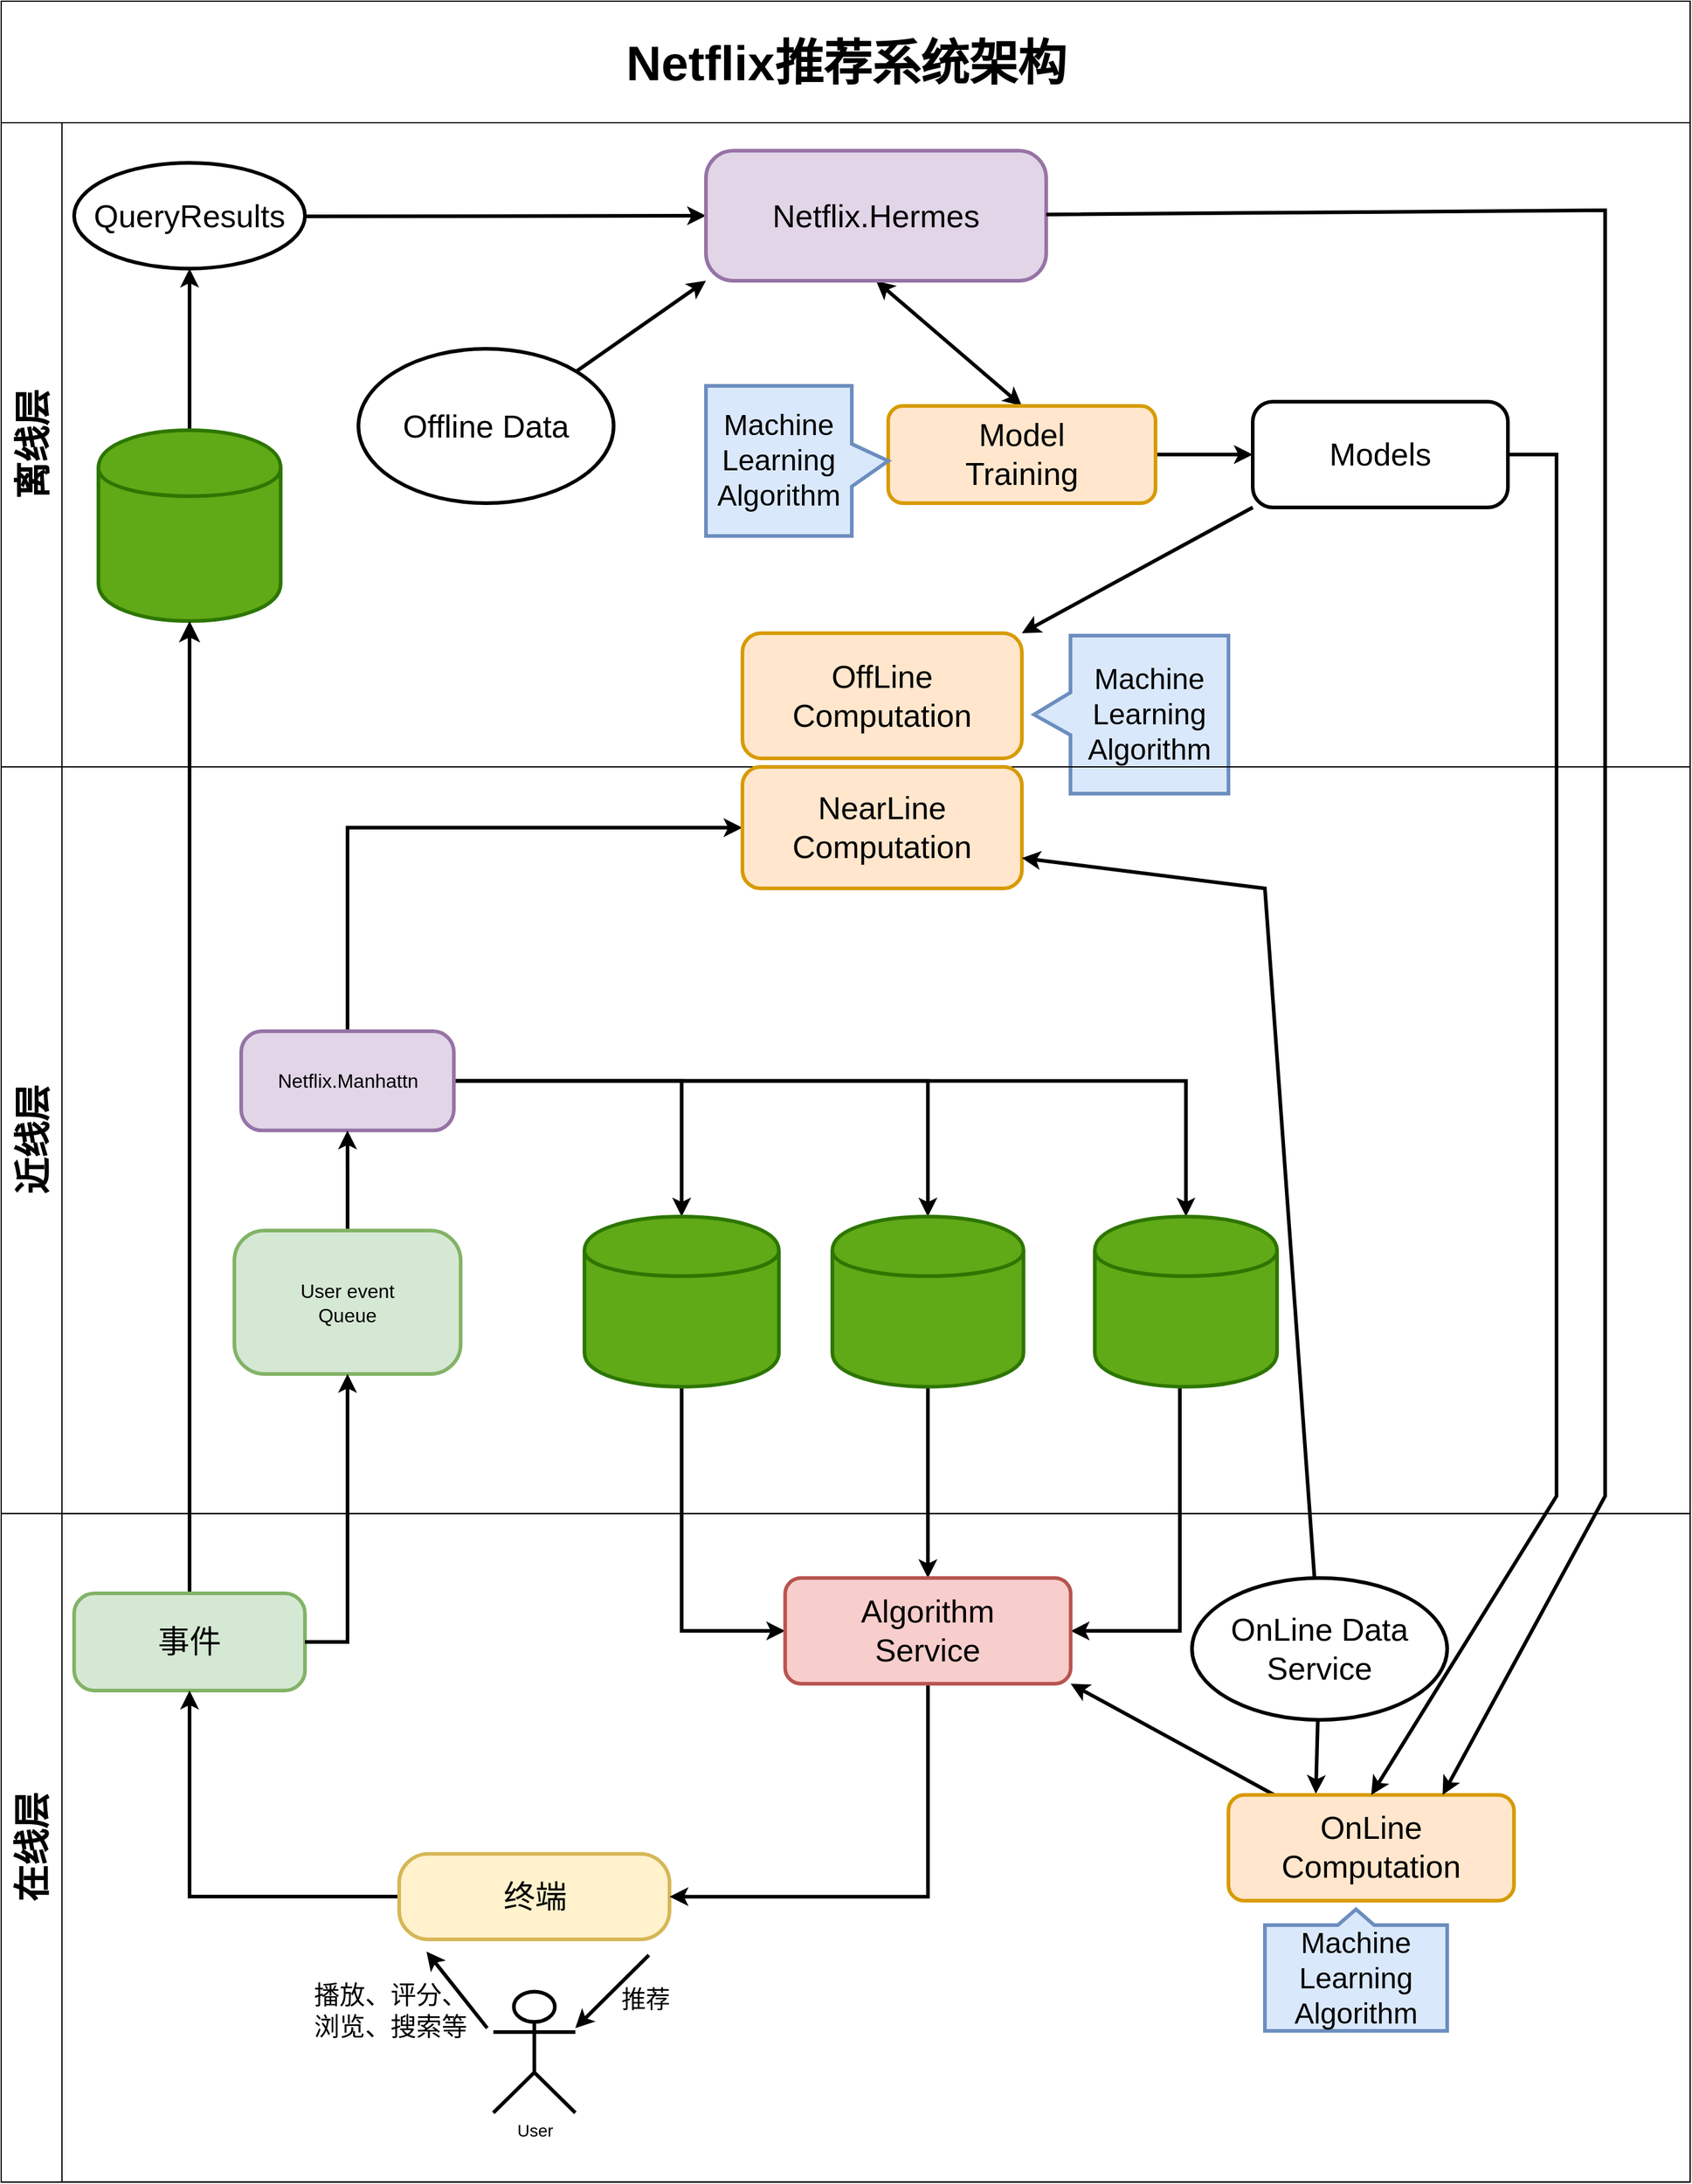 <mxfile version="16.0.0" type="device"><diagram id="FP94N06HRRYE3gvjFQkw" name="Netflix推荐系统架构"><mxGraphModel dx="2204" dy="1654" grid="1" gridSize="10" guides="1" tooltips="1" connect="1" arrows="1" fold="1" page="0" pageScale="1" pageWidth="827" pageHeight="1169" math="0" shadow="0"><root><mxCell id="0"/><mxCell id="1" parent="0"/><mxCell id="ZoT7WfcxzW9o2rVWIuQw-6" value="&lt;font style=&quot;font-size: 40px;&quot;&gt;Netflix推荐系统架构&lt;/font&gt;" style="swimlane;html=1;childLayout=stackLayout;resizeParent=1;resizeParentMax=0;horizontal=1;startSize=100;horizontalStack=0;fontSize=40;" parent="1" vertex="1"><mxGeometry x="120" y="50" width="1390" height="1794.423" as="geometry"><mxRectangle x="120" y="50" width="390" height="100" as="alternateBounds"/></mxGeometry></mxCell><mxCell id="ZoT7WfcxzW9o2rVWIuQw-7" value="&lt;font style=&quot;font-size: 30px;&quot;&gt;离线层&lt;/font&gt;" style="swimlane;html=1;startSize=50;horizontal=0;fontSize=30;" parent="ZoT7WfcxzW9o2rVWIuQw-6" vertex="1"><mxGeometry y="100" width="1390" height="530" as="geometry"><mxRectangle y="100" width="1500" height="50" as="alternateBounds"/></mxGeometry></mxCell><mxCell id="3ph6HxzIwnu_1mRamWHj-95" style="edgeStyle=none;rounded=0;orthogonalLoop=1;jettySize=auto;html=1;entryX=0;entryY=0.5;entryDx=0;entryDy=0;fontSize=18;startArrow=none;startFill=0;strokeWidth=3;" parent="ZoT7WfcxzW9o2rVWIuQw-7" source="t0kGlkCtghtTLsL6q3m0-2" target="3ph6HxzIwnu_1mRamWHj-3" edge="1"><mxGeometry relative="1" as="geometry"/></mxCell><mxCell id="t0kGlkCtghtTLsL6q3m0-2" value="QueryResults" style="ellipse;whiteSpace=wrap;html=1;fontSize=26;strokeWidth=3;" parent="ZoT7WfcxzW9o2rVWIuQw-7" vertex="1"><mxGeometry x="60" y="33" width="190" height="87" as="geometry"/></mxCell><mxCell id="3ph6HxzIwnu_1mRamWHj-92" style="edgeStyle=none;rounded=0;orthogonalLoop=1;jettySize=auto;html=1;entryX=0.5;entryY=0;entryDx=0;entryDy=0;fontSize=18;startArrow=classic;startFill=1;strokeWidth=3;exitX=0.5;exitY=1;exitDx=0;exitDy=0;" parent="ZoT7WfcxzW9o2rVWIuQw-7" source="3ph6HxzIwnu_1mRamWHj-3" target="3ph6HxzIwnu_1mRamWHj-27" edge="1"><mxGeometry relative="1" as="geometry"/></mxCell><mxCell id="3ph6HxzIwnu_1mRamWHj-3" value="Netflix.Hermes" style="rounded=1;whiteSpace=wrap;html=1;fontSize=26;arcSize=21;strokeWidth=3;fillColor=#e1d5e7;strokeColor=#9673a6;" parent="ZoT7WfcxzW9o2rVWIuQw-7" vertex="1"><mxGeometry x="580" y="23" width="280" height="107" as="geometry"/></mxCell><mxCell id="3ph6HxzIwnu_1mRamWHj-24" value="Offline Data" style="ellipse;whiteSpace=wrap;html=1;fontSize=26;strokeWidth=3;" parent="ZoT7WfcxzW9o2rVWIuQw-7" vertex="1"><mxGeometry x="294" y="186" width="210" height="127" as="geometry"/></mxCell><mxCell id="3ph6HxzIwnu_1mRamWHj-25" value="" style="endArrow=classic;html=1;rounded=0;fontSize=16;exitX=1;exitY=0;exitDx=0;exitDy=0;entryX=0;entryY=1;entryDx=0;entryDy=0;strokeWidth=3;" parent="ZoT7WfcxzW9o2rVWIuQw-7" source="3ph6HxzIwnu_1mRamWHj-24" target="3ph6HxzIwnu_1mRamWHj-3" edge="1"><mxGeometry width="50" height="50" relative="1" as="geometry"><mxPoint x="480" y="153" as="sourcePoint"/><mxPoint x="530" y="103" as="targetPoint"/></mxGeometry></mxCell><mxCell id="3ph6HxzIwnu_1mRamWHj-96" style="edgeStyle=none;rounded=0;orthogonalLoop=1;jettySize=auto;html=1;entryX=1;entryY=0;entryDx=0;entryDy=0;fontSize=18;startArrow=none;startFill=0;strokeWidth=3;exitX=0;exitY=1;exitDx=0;exitDy=0;" parent="ZoT7WfcxzW9o2rVWIuQw-7" source="3ph6HxzIwnu_1mRamWHj-98" target="3ph6HxzIwnu_1mRamWHj-54" edge="1"><mxGeometry relative="1" as="geometry"><mxPoint x="1134.591" y="276.5" as="sourcePoint"/></mxGeometry></mxCell><mxCell id="3ph6HxzIwnu_1mRamWHj-104" style="edgeStyle=orthogonalEdgeStyle;rounded=0;orthogonalLoop=1;jettySize=auto;html=1;entryX=0;entryY=0.5;entryDx=0;entryDy=0;fontSize=30;startArrow=none;startFill=0;strokeWidth=3;" parent="ZoT7WfcxzW9o2rVWIuQw-7" source="3ph6HxzIwnu_1mRamWHj-27" target="3ph6HxzIwnu_1mRamWHj-98" edge="1"><mxGeometry relative="1" as="geometry"/></mxCell><mxCell id="3ph6HxzIwnu_1mRamWHj-27" value="Model&lt;br style=&quot;font-size: 26px;&quot;&gt;Training" style="rounded=1;whiteSpace=wrap;html=1;fontSize=26;strokeWidth=3;fillColor=#ffe6cc;strokeColor=#d79b00;" parent="ZoT7WfcxzW9o2rVWIuQw-7" vertex="1"><mxGeometry x="730" y="233" width="220" height="80" as="geometry"/></mxCell><mxCell id="3ph6HxzIwnu_1mRamWHj-28" value="Machine&lt;br style=&quot;font-size: 24px;&quot;&gt;Learning&lt;br style=&quot;font-size: 24px;&quot;&gt;Algorithm" style="shape=callout;whiteSpace=wrap;html=1;perimeter=calloutPerimeter;fontSize=24;size=30;position=0.33;position2=0.5;base=35;direction=north;strokeWidth=3;fillColor=#dae8fc;strokeColor=#6c8ebf;" parent="ZoT7WfcxzW9o2rVWIuQw-7" vertex="1"><mxGeometry x="580" y="216.5" width="150" height="123.5" as="geometry"/></mxCell><mxCell id="3ph6HxzIwnu_1mRamWHj-54" value="OffLine&lt;br style=&quot;font-size: 26px;&quot;&gt;Computation" style="rounded=1;whiteSpace=wrap;html=1;fontSize=26;strokeWidth=3;fillColor=#ffe6cc;strokeColor=#d79b00;" parent="ZoT7WfcxzW9o2rVWIuQw-7" vertex="1"><mxGeometry x="610" y="420" width="230" height="103" as="geometry"/></mxCell><mxCell id="3ph6HxzIwnu_1mRamWHj-94" style="edgeStyle=none;rounded=0;orthogonalLoop=1;jettySize=auto;html=1;entryX=0.5;entryY=1;entryDx=0;entryDy=0;fontSize=18;startArrow=none;startFill=0;strokeWidth=3;" parent="ZoT7WfcxzW9o2rVWIuQw-7" source="BYEbv7DUkEKzEAZh7BJJ-10" target="t0kGlkCtghtTLsL6q3m0-2" edge="1"><mxGeometry relative="1" as="geometry"/></mxCell><mxCell id="3ph6HxzIwnu_1mRamWHj-98" value="Models" style="rounded=1;whiteSpace=wrap;html=1;fontSize=26;arcSize=19;strokeWidth=3;" parent="ZoT7WfcxzW9o2rVWIuQw-7" vertex="1"><mxGeometry x="1030" y="229.5" width="210" height="87" as="geometry"/></mxCell><mxCell id="BYEbv7DUkEKzEAZh7BJJ-10" value="" style="shape=cylinder;whiteSpace=wrap;html=1;boundedLbl=1;backgroundOutline=1;fontSize=16;strokeWidth=3;fillColor=#60a917;strokeColor=#2D7600;fontColor=#ffffff;" parent="ZoT7WfcxzW9o2rVWIuQw-7" vertex="1"><mxGeometry x="80" y="253" width="150" height="157" as="geometry"/></mxCell><mxCell id="3ph6HxzIwnu_1mRamWHj-109" value="" style="shape=image;verticalLabelPosition=bottom;verticalAlign=top;imageAspect=0;image=file:///Users/qiang.ma1/Downloads/artificial-intelligence-ai.svg;fontSize=30;strokeColor=default;strokeWidth=3;fillColor=#B9E0A5;gradientColor=none;gradientDirection=north;" parent="ZoT7WfcxzW9o2rVWIuQw-7" vertex="1"><mxGeometry x="895" y="246.5" width="50" height="53" as="geometry"/></mxCell><mxCell id="3ph6HxzIwnu_1mRamWHj-89" value="Machine&lt;br style=&quot;font-size: 24px;&quot;&gt;Learning&lt;br style=&quot;font-size: 24px;&quot;&gt;Algorithm" style="shape=callout;whiteSpace=wrap;html=1;perimeter=calloutPerimeter;fontSize=24;size=30;position=0.36;position2=0.5;base=35;direction=south;strokeWidth=3;fillColor=#dae8fc;strokeColor=#6c8ebf;" parent="ZoT7WfcxzW9o2rVWIuQw-7" vertex="1"><mxGeometry x="850" y="422" width="160" height="130" as="geometry"/></mxCell><mxCell id="3ph6HxzIwnu_1mRamWHj-114" value="" style="shape=image;verticalLabelPosition=bottom;verticalAlign=top;imageAspect=0;image=https://azkaban.github.io/img/logo.png;fontSize=30;strokeColor=default;strokeWidth=3;fillColor=#B9E0A5;gradientColor=none;gradientDirection=north;" parent="ZoT7WfcxzW9o2rVWIuQw-7" vertex="1"><mxGeometry x="810" y="51.5" width="50" height="50" as="geometry"/></mxCell><mxCell id="lB3MffQ7SXBb4RDpSB0q-1" value="" style="shape=image;verticalLabelPosition=bottom;verticalAlign=top;imageAspect=0;image=https://cdn.jsdelivr.net/gh/mqjd/assets@latest/imgs/svg/pig_no_text.svg" parent="ZoT7WfcxzW9o2rVWIuQw-7" vertex="1"><mxGeometry x="170" y="150" width="50" height="74.25" as="geometry"/></mxCell><mxCell id="lB3MffQ7SXBb4RDpSB0q-2" value="" style="shape=image;verticalLabelPosition=bottom;verticalAlign=top;imageAspect=0;image=https://cdn.jsdelivr.net/gh/mqjd/assets@latest/imgs/svg/spark_mlib.svg" parent="ZoT7WfcxzW9o2rVWIuQw-7" vertex="1"><mxGeometry x="769" y="438" width="65" height="30" as="geometry"/></mxCell><mxCell id="nkrCVYZaGQRgTmsO9HXx-9" value="" style="shape=image;verticalLabelPosition=bottom;verticalAlign=top;imageAspect=0;image=https://cdn.jsdelivr.net/gh/mqjd/assets@latest/imgs/svg/hadoop.svg" parent="ZoT7WfcxzW9o2rVWIuQw-7" vertex="1"><mxGeometry x="85" y="323" width="150" height="53.5" as="geometry"/></mxCell><mxCell id="nkrCVYZaGQRgTmsO9HXx-10" value="" style="shape=image;verticalLabelPosition=bottom;verticalAlign=top;imageAspect=0;image=https://cdn.jsdelivr.net/gh/mqjd/assets/imgs/svg/hive_icon.svg" parent="ZoT7WfcxzW9o2rVWIuQw-7" vertex="1"><mxGeometry x="70" y="146.87" width="70" height="80.5" as="geometry"/></mxCell><mxCell id="nkrCVYZaGQRgTmsO9HXx-17" value="" style="shape=image;verticalLabelPosition=bottom;verticalAlign=top;imageAspect=0;image=https://cdn.jsdelivr.net/gh/mqjd/assets/imgs/svg/machine_learning.svg" parent="ZoT7WfcxzW9o2rVWIuQw-7" vertex="1"><mxGeometry x="1180" y="253" width="40" height="40" as="geometry"/></mxCell><mxCell id="BYEbv7DUkEKzEAZh7BJJ-24" style="edgeStyle=orthogonalEdgeStyle;rounded=0;orthogonalLoop=1;jettySize=auto;html=1;entryX=0.5;entryY=1;entryDx=0;entryDy=0;sourcePerimeterSpacing=0;endSize=8;targetPerimeterSpacing=0;strokeWidth=3;fontSize=16;" parent="ZoT7WfcxzW9o2rVWIuQw-6" source="BYEbv7DUkEKzEAZh7BJJ-22" target="BYEbv7DUkEKzEAZh7BJJ-10" edge="1"><mxGeometry relative="1" as="geometry"/></mxCell><mxCell id="3ph6HxzIwnu_1mRamWHj-83" style="edgeStyle=orthogonalEdgeStyle;rounded=0;orthogonalLoop=1;jettySize=auto;html=1;entryX=0;entryY=0.5;entryDx=0;entryDy=0;fontSize=18;startArrow=none;startFill=0;strokeWidth=3;" parent="ZoT7WfcxzW9o2rVWIuQw-6" target="3ph6HxzIwnu_1mRamWHj-77" edge="1"><mxGeometry relative="1" as="geometry"><Array as="points"><mxPoint x="560" y="1341"/></Array><mxPoint x="560" y="1120" as="sourcePoint"/></mxGeometry></mxCell><mxCell id="3ph6HxzIwnu_1mRamWHj-84" style="edgeStyle=orthogonalEdgeStyle;rounded=0;orthogonalLoop=1;jettySize=auto;html=1;entryX=0.5;entryY=0;entryDx=0;entryDy=0;fontSize=18;startArrow=none;startFill=0;strokeWidth=3;" parent="ZoT7WfcxzW9o2rVWIuQw-6" source="3ph6HxzIwnu_1mRamWHj-63" target="3ph6HxzIwnu_1mRamWHj-77" edge="1"><mxGeometry relative="1" as="geometry"/></mxCell><mxCell id="3ph6HxzIwnu_1mRamWHj-85" style="edgeStyle=orthogonalEdgeStyle;rounded=0;orthogonalLoop=1;jettySize=auto;html=1;entryX=1;entryY=0.5;entryDx=0;entryDy=0;fontSize=18;startArrow=none;startFill=0;strokeWidth=3;" parent="ZoT7WfcxzW9o2rVWIuQw-6" source="3ph6HxzIwnu_1mRamWHj-67" target="3ph6HxzIwnu_1mRamWHj-77" edge="1"><mxGeometry relative="1" as="geometry"><Array as="points"><mxPoint x="970" y="1341"/></Array></mxGeometry></mxCell><mxCell id="ZoT7WfcxzW9o2rVWIuQw-8" value="近线层" style="swimlane;html=1;startSize=50;horizontal=0;fontSize=30;" parent="ZoT7WfcxzW9o2rVWIuQw-6" vertex="1"><mxGeometry y="630" width="1390" height="614.413" as="geometry"/></mxCell><mxCell id="3ph6HxzIwnu_1mRamWHj-71" style="edgeStyle=orthogonalEdgeStyle;rounded=0;orthogonalLoop=1;jettySize=auto;html=1;entryX=0.5;entryY=0;entryDx=0;entryDy=0;fontSize=16;strokeWidth=3;" parent="ZoT7WfcxzW9o2rVWIuQw-8" source="3ph6HxzIwnu_1mRamWHj-55" target="3ph6HxzIwnu_1mRamWHj-58" edge="1"><mxGeometry relative="1" as="geometry"/></mxCell><mxCell id="3ph6HxzIwnu_1mRamWHj-72" style="edgeStyle=orthogonalEdgeStyle;rounded=0;orthogonalLoop=1;jettySize=auto;html=1;fontSize=16;strokeWidth=3;" parent="ZoT7WfcxzW9o2rVWIuQw-8" source="3ph6HxzIwnu_1mRamWHj-55" target="3ph6HxzIwnu_1mRamWHj-63" edge="1"><mxGeometry relative="1" as="geometry"/></mxCell><mxCell id="3ph6HxzIwnu_1mRamWHj-73" style="edgeStyle=orthogonalEdgeStyle;rounded=0;orthogonalLoop=1;jettySize=auto;html=1;entryX=0.5;entryY=0;entryDx=0;entryDy=0;fontSize=16;strokeWidth=3;" parent="ZoT7WfcxzW9o2rVWIuQw-8" source="3ph6HxzIwnu_1mRamWHj-55" target="3ph6HxzIwnu_1mRamWHj-67" edge="1"><mxGeometry relative="1" as="geometry"/></mxCell><mxCell id="3ph6HxzIwnu_1mRamWHj-90" style="edgeStyle=orthogonalEdgeStyle;rounded=0;orthogonalLoop=1;jettySize=auto;html=1;entryX=0;entryY=0.5;entryDx=0;entryDy=0;fontSize=18;startArrow=none;startFill=0;strokeWidth=3;" parent="ZoT7WfcxzW9o2rVWIuQw-8" source="3ph6HxzIwnu_1mRamWHj-55" target="3ph6HxzIwnu_1mRamWHj-74" edge="1"><mxGeometry relative="1" as="geometry"><Array as="points"><mxPoint x="285" y="50"/></Array></mxGeometry></mxCell><mxCell id="3ph6HxzIwnu_1mRamWHj-55" value="Netflix.Manhattn" style="rounded=1;whiteSpace=wrap;html=1;fontSize=16;arcSize=21;strokeWidth=3;fillColor=#e1d5e7;strokeColor=#9673a6;" parent="ZoT7WfcxzW9o2rVWIuQw-8" vertex="1"><mxGeometry x="197.5" y="217.51" width="175" height="81.66" as="geometry"/></mxCell><mxCell id="3ph6HxzIwnu_1mRamWHj-70" style="edgeStyle=orthogonalEdgeStyle;rounded=0;orthogonalLoop=1;jettySize=auto;html=1;entryX=0.5;entryY=1;entryDx=0;entryDy=0;fontSize=16;strokeWidth=3;" parent="ZoT7WfcxzW9o2rVWIuQw-8" source="3ph6HxzIwnu_1mRamWHj-56" target="3ph6HxzIwnu_1mRamWHj-55" edge="1"><mxGeometry relative="1" as="geometry"/></mxCell><mxCell id="3ph6HxzIwnu_1mRamWHj-56" value="User event&lt;br&gt;Queue" style="rounded=1;whiteSpace=wrap;html=1;fontSize=16;arcSize=21;strokeWidth=3;fillColor=#d5e8d4;strokeColor=#82b366;" parent="ZoT7WfcxzW9o2rVWIuQw-8" vertex="1"><mxGeometry x="191.88" y="381.56" width="186.25" height="117.91" as="geometry"/></mxCell><mxCell id="3ph6HxzIwnu_1mRamWHj-63" value="" style="shape=cylinder;whiteSpace=wrap;html=1;boundedLbl=1;backgroundOutline=1;fontSize=16;strokeWidth=3;fillColor=#60a917;fontColor=#ffffff;strokeColor=#2D7600;" parent="ZoT7WfcxzW9o2rVWIuQw-8" vertex="1"><mxGeometry x="684.01" y="370" width="157.33" height="140" as="geometry"/></mxCell><mxCell id="3ph6HxzIwnu_1mRamWHj-74" value="NearLine&lt;br style=&quot;font-size: 26px;&quot;&gt;Computation" style="rounded=1;whiteSpace=wrap;html=1;fontSize=26;strokeWidth=3;fillColor=#ffe6cc;strokeColor=#d79b00;" parent="ZoT7WfcxzW9o2rVWIuQw-8" vertex="1"><mxGeometry x="610" width="230" height="100" as="geometry"/></mxCell><mxCell id="3ph6HxzIwnu_1mRamWHj-58" value="" style="shape=cylinder;whiteSpace=wrap;html=1;boundedLbl=1;backgroundOutline=1;fontSize=16;strokeWidth=3;fillColor=#60a917;fontColor=#ffffff;strokeColor=#2D7600;" parent="ZoT7WfcxzW9o2rVWIuQw-8" vertex="1"><mxGeometry x="480" y="370" width="160" height="140" as="geometry"/></mxCell><mxCell id="3ph6HxzIwnu_1mRamWHj-67" value="" style="shape=cylinder;whiteSpace=wrap;html=1;boundedLbl=1;backgroundOutline=1;fontSize=16;strokeWidth=3;fillColor=#60a917;fontColor=#ffffff;strokeColor=#2D7600;" parent="ZoT7WfcxzW9o2rVWIuQw-8" vertex="1"><mxGeometry x="900" y="369.99" width="150" height="140.01" as="geometry"/></mxCell><mxCell id="nkrCVYZaGQRgTmsO9HXx-1" value="" style="shape=image;verticalLabelPosition=bottom;verticalAlign=top;imageAspect=0;image=https://cdn.jsdelivr.net/gh/mqjd/assets@latest/imgs/svg/cassandra.svg" parent="ZoT7WfcxzW9o2rVWIuQw-8" vertex="1"><mxGeometry x="499.5" y="414.5" width="121" height="81" as="geometry"/></mxCell><mxCell id="nkrCVYZaGQRgTmsO9HXx-2" value="" style="shape=image;verticalLabelPosition=bottom;verticalAlign=top;imageAspect=0;image=https://cdn.jsdelivr.net/gh/mqjd/assets@latest/imgs/svg/evcache.svg" parent="ZoT7WfcxzW9o2rVWIuQw-8" vertex="1"><mxGeometry x="700.84" y="437.53" width="123.66" height="34.94" as="geometry"/></mxCell><mxCell id="nkrCVYZaGQRgTmsO9HXx-3" value="" style="shape=image;verticalLabelPosition=bottom;verticalAlign=top;imageAspect=0;image=https://cdn.jsdelivr.net/gh/mqjd/assets/imgs/svg/mysql.svg" parent="ZoT7WfcxzW9o2rVWIuQw-8" vertex="1"><mxGeometry x="920" y="431.75" width="110" height="46.5" as="geometry"/></mxCell><mxCell id="nkrCVYZaGQRgTmsO9HXx-4" value="" style="shape=image;verticalLabelPosition=bottom;verticalAlign=top;imageAspect=0;image=https://cdn.jsdelivr.net/gh/mqjd/assets@latest/imgs/svg/storm_icon.svg" parent="ZoT7WfcxzW9o2rVWIuQw-8" vertex="1"><mxGeometry x="268" y="221" width="30" height="30" as="geometry"/></mxCell><mxCell id="nkrCVYZaGQRgTmsO9HXx-7" value="" style="shape=image;verticalLabelPosition=bottom;verticalAlign=top;imageAspect=0;image=https://cdn.jsdelivr.net/gh/mqjd/assets@latest/imgs/svg/kafka_icon.svg" parent="ZoT7WfcxzW9o2rVWIuQw-8" vertex="1"><mxGeometry x="330" y="414.5" width="28" height="50" as="geometry"/></mxCell><mxCell id="nkrCVYZaGQRgTmsO9HXx-8" value="" style="shape=image;verticalLabelPosition=bottom;verticalAlign=top;imageAspect=0;image=https://cdn.jsdelivr.net/gh/mqjd/assets/imgs/svg/tensorflow_icon.svg" parent="ZoT7WfcxzW9o2rVWIuQw-8" vertex="1"><mxGeometry x="800" y="33.5" width="31" height="33" as="geometry"/></mxCell><mxCell id="nkrCVYZaGQRgTmsO9HXx-12" value="" style="shape=image;verticalLabelPosition=bottom;verticalAlign=top;imageAspect=0;image=https://cdn.jsdelivr.net/gh/mqjd/assets/imgs/svg/spark_streaming.svg" parent="ZoT7WfcxzW9o2rVWIuQw-8" vertex="1"><mxGeometry x="225" y="266.17" width="120" height="33" as="geometry"/></mxCell><mxCell id="ZoT7WfcxzW9o2rVWIuQw-9" value="在线层" style="swimlane;html=1;startSize=50;horizontal=0;fontSize=30;" parent="ZoT7WfcxzW9o2rVWIuQw-6" vertex="1"><mxGeometry y="1244.413" width="1390" height="550.01" as="geometry"/></mxCell><mxCell id="BYEbv7DUkEKzEAZh7BJJ-22" value="事件" style="rounded=1;whiteSpace=wrap;html=1;fontSize=26;arcSize=21;strokeWidth=3;fillColor=#d5e8d4;strokeColor=#82b366;" parent="ZoT7WfcxzW9o2rVWIuQw-9" vertex="1"><mxGeometry x="60" y="65.59" width="190" height="80" as="geometry"/></mxCell><mxCell id="3ph6HxzIwnu_1mRamWHj-81" style="edgeStyle=orthogonalEdgeStyle;rounded=0;orthogonalLoop=1;jettySize=auto;html=1;entryX=0.5;entryY=1;entryDx=0;entryDy=0;fontSize=18;startArrow=none;startFill=0;strokeWidth=3;" parent="ZoT7WfcxzW9o2rVWIuQw-9" source="BYEbv7DUkEKzEAZh7BJJ-5" target="BYEbv7DUkEKzEAZh7BJJ-22" edge="1"><mxGeometry relative="1" as="geometry"/></mxCell><mxCell id="BYEbv7DUkEKzEAZh7BJJ-5" value="终端" style="rounded=1;whiteSpace=wrap;html=1;fontSize=26;arcSize=34;strokeWidth=3;fillColor=#fff2cc;strokeColor=#d6b656;" parent="ZoT7WfcxzW9o2rVWIuQw-9" vertex="1"><mxGeometry x="327.5" y="280" width="222.5" height="70.33" as="geometry"/></mxCell><mxCell id="BYEbv7DUkEKzEAZh7BJJ-6" style="orthogonalLoop=1;jettySize=auto;html=1;fontSize=16;strokeWidth=3;rounded=0;targetPerimeterSpacing=0;sourcePerimeterSpacing=10;" parent="ZoT7WfcxzW9o2rVWIuQw-9" edge="1"><mxGeometry relative="1" as="geometry"><mxPoint x="400" y="423.33" as="sourcePoint"/><mxPoint x="350" y="360.33" as="targetPoint"/></mxGeometry></mxCell><mxCell id="BYEbv7DUkEKzEAZh7BJJ-8" value="" style="endArrow=classic;html=1;strokeWidth=3;fontSize=16;" parent="ZoT7WfcxzW9o2rVWIuQw-9" edge="1"><mxGeometry x="-0.508" y="23" width="50" height="50" relative="1" as="geometry"><mxPoint x="533" y="363.33" as="sourcePoint"/><mxPoint x="472.5" y="423.33" as="targetPoint"/><mxPoint as="offset"/></mxGeometry></mxCell><mxCell id="BYEbv7DUkEKzEAZh7BJJ-7" value="&lt;font style=&quot;font-size: 21px;&quot;&gt;播放、评分、&lt;br style=&quot;font-size: 21px;&quot;&gt;浏览、搜索等&lt;/font&gt;" style="text;html=1;align=center;verticalAlign=middle;resizable=0;points=[];autosize=1;fontSize=21;strokeWidth=3;" parent="ZoT7WfcxzW9o2rVWIuQw-9" vertex="1"><mxGeometry x="250" y="378.33" width="140" height="60" as="geometry"/></mxCell><mxCell id="BYEbv7DUkEKzEAZh7BJJ-9" value="&lt;font style=&quot;font-size: 20px;&quot;&gt;推荐&lt;/font&gt;" style="text;html=1;align=center;verticalAlign=middle;resizable=0;points=[];autosize=1;fontSize=20;strokeWidth=3;" parent="ZoT7WfcxzW9o2rVWIuQw-9" vertex="1"><mxGeometry x="500" y="383.33" width="60" height="30" as="geometry"/></mxCell><mxCell id="BYEbv7DUkEKzEAZh7BJJ-2" value="User" style="shape=umlActor;verticalLabelPosition=bottom;labelBackgroundColor=#ffffff;verticalAlign=top;html=1;outlineConnect=0;fontSize=14;strokeWidth=3;" parent="ZoT7WfcxzW9o2rVWIuQw-9" vertex="1"><mxGeometry x="405" y="393.33" width="67.5" height="99.67" as="geometry"/></mxCell><mxCell id="3ph6HxzIwnu_1mRamWHj-82" style="edgeStyle=orthogonalEdgeStyle;rounded=0;orthogonalLoop=1;jettySize=auto;html=1;entryX=1;entryY=0.5;entryDx=0;entryDy=0;fontSize=18;startArrow=none;startFill=0;strokeWidth=3;" parent="ZoT7WfcxzW9o2rVWIuQw-9" source="3ph6HxzIwnu_1mRamWHj-77" target="BYEbv7DUkEKzEAZh7BJJ-5" edge="1"><mxGeometry relative="1" as="geometry"><Array as="points"><mxPoint x="763" y="315"/></Array></mxGeometry></mxCell><mxCell id="3ph6HxzIwnu_1mRamWHj-77" value="&lt;span style=&quot;font-size: 26px;&quot;&gt;Algorithm&lt;br style=&quot;font-size: 26px;&quot;&gt;Service&lt;br style=&quot;font-size: 26px;&quot;&gt;&lt;/span&gt;" style="rounded=1;whiteSpace=wrap;html=1;fontSize=26;strokeWidth=3;fillColor=#f8cecc;strokeColor=#b85450;" parent="ZoT7WfcxzW9o2rVWIuQw-9" vertex="1"><mxGeometry x="645.17" y="53.0" width="235" height="87" as="geometry"/></mxCell><mxCell id="3ph6HxzIwnu_1mRamWHj-87" style="edgeStyle=none;rounded=0;orthogonalLoop=1;jettySize=auto;html=1;entryX=0.306;entryY=-0.011;entryDx=0;entryDy=0;fontSize=26;startArrow=none;startFill=0;strokeWidth=3;entryPerimeter=0;" parent="ZoT7WfcxzW9o2rVWIuQw-9" source="3ph6HxzIwnu_1mRamWHj-78" target="3ph6HxzIwnu_1mRamWHj-79" edge="1"><mxGeometry relative="1" as="geometry"/></mxCell><mxCell id="3ph6HxzIwnu_1mRamWHj-78" value="OnLine Data&lt;br style=&quot;font-size: 26px;&quot;&gt;Service" style="ellipse;whiteSpace=wrap;html=1;fontSize=26;strokeWidth=3;" parent="ZoT7WfcxzW9o2rVWIuQw-9" vertex="1"><mxGeometry x="980" y="53" width="210" height="116.67" as="geometry"/></mxCell><mxCell id="3ph6HxzIwnu_1mRamWHj-86" style="rounded=0;orthogonalLoop=1;jettySize=auto;html=1;entryX=1;entryY=1;entryDx=0;entryDy=0;fontSize=26;startArrow=none;startFill=0;strokeWidth=3;" parent="ZoT7WfcxzW9o2rVWIuQw-9" source="3ph6HxzIwnu_1mRamWHj-79" target="3ph6HxzIwnu_1mRamWHj-77" edge="1"><mxGeometry relative="1" as="geometry"/></mxCell><mxCell id="3ph6HxzIwnu_1mRamWHj-79" value="OnLine&lt;br style=&quot;font-size: 26px;&quot;&gt;Computation" style="rounded=1;whiteSpace=wrap;html=1;fontSize=26;strokeWidth=3;fillColor=#ffe6cc;strokeColor=#d79b00;" parent="ZoT7WfcxzW9o2rVWIuQw-9" vertex="1"><mxGeometry x="1010" y="231.5" width="235" height="87" as="geometry"/></mxCell><mxCell id="3ph6HxzIwnu_1mRamWHj-80" value="&lt;font style=&quot;font-size: 24px;&quot;&gt;Machine&lt;br style=&quot;font-size: 24px;&quot;&gt;Learning&lt;br style=&quot;font-size: 24px;&quot;&gt;Algorithm&lt;/font&gt;" style="shape=callout;whiteSpace=wrap;html=1;perimeter=calloutPerimeter;fontSize=24;size=13;position=0.4;position2=0.5;base=30;direction=west;strokeWidth=3;fillColor=#dae8fc;strokeColor=#6c8ebf;" parent="ZoT7WfcxzW9o2rVWIuQw-9" vertex="1"><mxGeometry x="1040" y="325.59" width="150" height="100" as="geometry"/></mxCell><mxCell id="3ph6HxzIwnu_1mRamWHj-118" value="" style="shape=image;verticalLabelPosition=bottom;verticalAlign=top;imageAspect=0;image=https://www.svgrepo.com/show/361340/symbol-event.svg;fontSize=30;strokeColor=default;strokeWidth=3;fillColor=#B9E0A5;gradientColor=none;gradientDirection=north;" parent="ZoT7WfcxzW9o2rVWIuQw-9" vertex="1"><mxGeometry x="200" y="85.59" width="50" height="40" as="geometry"/></mxCell><mxCell id="nkrCVYZaGQRgTmsO9HXx-13" value="" style="shape=image;verticalLabelPosition=bottom;verticalAlign=top;imageAspect=0;image=https://cdn.jsdelivr.net/gh/mqjd/assets/imgs/svg/android_icon.svg" parent="ZoT7WfcxzW9o2rVWIuQw-9" vertex="1"><mxGeometry x="325" y="220" width="55" height="49.59" as="geometry"/></mxCell><mxCell id="nkrCVYZaGQRgTmsO9HXx-15" value="" style="shape=image;verticalLabelPosition=bottom;verticalAlign=top;imageAspect=0;image=https://cdn.jsdelivr.net/gh/mqjd/assets/imgs/svg/apple_tv.svg" parent="ZoT7WfcxzW9o2rVWIuQw-9" vertex="1"><mxGeometry x="390" y="220" width="90" height="48.41" as="geometry"/></mxCell><mxCell id="nkrCVYZaGQRgTmsO9HXx-16" value="" style="shape=image;verticalLabelPosition=bottom;verticalAlign=top;imageAspect=0;image=https://cdn.jsdelivr.net/gh/mqjd/assets/imgs/svg/internetsociety_icon.svg" parent="ZoT7WfcxzW9o2rVWIuQw-9" vertex="1"><mxGeometry x="495" y="219.59" width="55" height="50.41" as="geometry"/></mxCell><mxCell id="3ph6HxzIwnu_1mRamWHj-88" style="edgeStyle=none;rounded=0;orthogonalLoop=1;jettySize=auto;html=1;entryX=1;entryY=0.75;entryDx=0;entryDy=0;fontSize=18;startArrow=none;startFill=0;strokeWidth=3;" parent="ZoT7WfcxzW9o2rVWIuQw-6" source="3ph6HxzIwnu_1mRamWHj-78" target="3ph6HxzIwnu_1mRamWHj-74" edge="1"><mxGeometry relative="1" as="geometry"><Array as="points"><mxPoint x="1040" y="730"/></Array></mxGeometry></mxCell><mxCell id="3ph6HxzIwnu_1mRamWHj-91" style="rounded=0;orthogonalLoop=1;jettySize=auto;html=1;entryX=0.5;entryY=0;entryDx=0;entryDy=0;fontSize=18;startArrow=none;startFill=0;strokeWidth=3;exitX=1;exitY=0.5;exitDx=0;exitDy=0;" parent="ZoT7WfcxzW9o2rVWIuQw-6" source="3ph6HxzIwnu_1mRamWHj-98" target="3ph6HxzIwnu_1mRamWHj-79" edge="1"><mxGeometry relative="1" as="geometry"><mxPoint x="1250" y="293.5" as="sourcePoint"/><Array as="points"><mxPoint x="1280" y="373"/><mxPoint x="1280" y="1230"/></Array></mxGeometry></mxCell><mxCell id="3ph6HxzIwnu_1mRamWHj-93" style="edgeStyle=none;rounded=0;orthogonalLoop=1;jettySize=auto;html=1;entryX=0.75;entryY=0;entryDx=0;entryDy=0;fontSize=18;startArrow=none;startFill=0;strokeWidth=3;" parent="ZoT7WfcxzW9o2rVWIuQw-6" source="3ph6HxzIwnu_1mRamWHj-3" target="3ph6HxzIwnu_1mRamWHj-79" edge="1"><mxGeometry relative="1" as="geometry"><Array as="points"><mxPoint x="1320" y="172"/><mxPoint x="1320" y="1230"/></Array></mxGeometry></mxCell><mxCell id="3ph6HxzIwnu_1mRamWHj-97" style="edgeStyle=orthogonalEdgeStyle;rounded=0;orthogonalLoop=1;jettySize=auto;html=1;fontSize=18;startArrow=none;startFill=0;strokeWidth=3;exitX=1;exitY=0.5;exitDx=0;exitDy=0;entryX=0.5;entryY=1;entryDx=0;entryDy=0;" parent="ZoT7WfcxzW9o2rVWIuQw-6" source="BYEbv7DUkEKzEAZh7BJJ-22" target="3ph6HxzIwnu_1mRamWHj-56" edge="1"><mxGeometry relative="1" as="geometry"><mxPoint x="330" y="1170" as="targetPoint"/><Array as="points"><mxPoint x="285" y="1350"/></Array></mxGeometry></mxCell></root></mxGraphModel></diagram></mxfile>